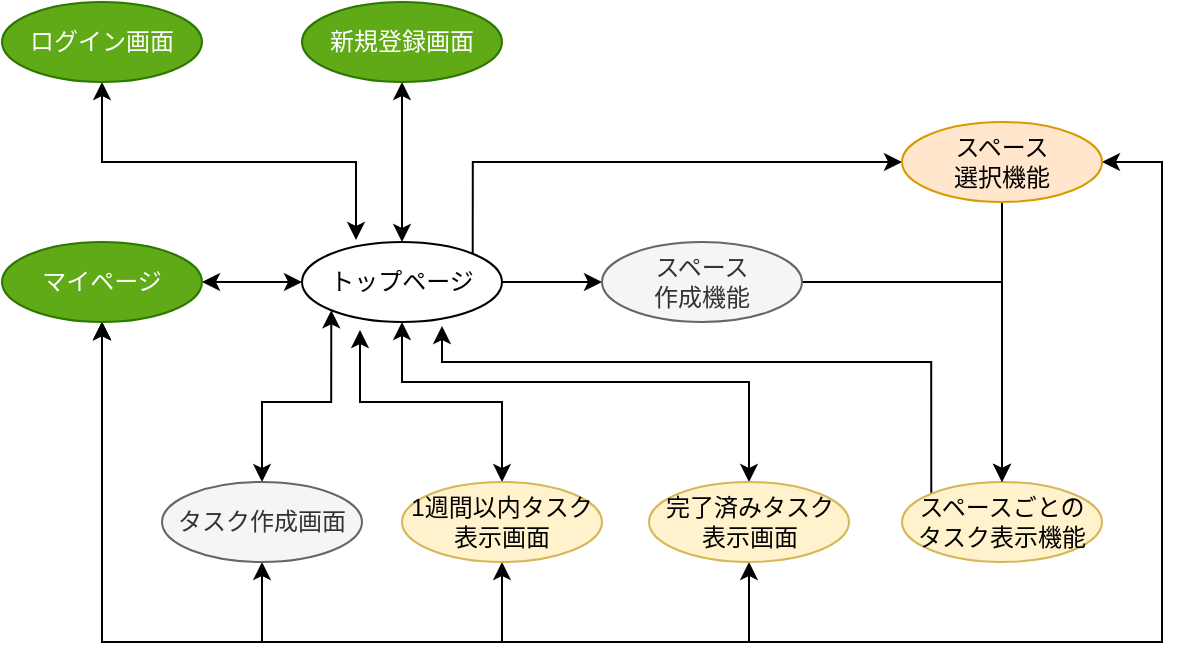 <mxfile>
    <diagram id="7wzxexcvEl_biFeVfQ8z" name="ページ1">
        <mxGraphModel dx="493" dy="751" grid="1" gridSize="10" guides="1" tooltips="1" connect="1" arrows="1" fold="1" page="1" pageScale="1" pageWidth="827" pageHeight="1169" math="0" shadow="0">
            <root>
                <mxCell id="0"/>
                <mxCell id="1" parent="0"/>
                <mxCell id="5" style="edgeStyle=orthogonalEdgeStyle;rounded=0;orthogonalLoop=1;jettySize=auto;html=1;entryX=1;entryY=0.5;entryDx=0;entryDy=0;startArrow=classic;startFill=1;" edge="1" parent="1" source="2" target="3">
                    <mxGeometry relative="1" as="geometry"/>
                </mxCell>
                <mxCell id="6" style="edgeStyle=orthogonalEdgeStyle;rounded=0;orthogonalLoop=1;jettySize=auto;html=1;exitX=0.27;exitY=-0.025;exitDx=0;exitDy=0;entryX=0.5;entryY=1;entryDx=0;entryDy=0;startArrow=classic;startFill=1;exitPerimeter=0;" edge="1" parent="1" source="2" target="4">
                    <mxGeometry relative="1" as="geometry">
                        <Array as="points">
                            <mxPoint x="267" y="480"/>
                            <mxPoint x="140" y="480"/>
                        </Array>
                    </mxGeometry>
                </mxCell>
                <mxCell id="11" style="edgeStyle=orthogonalEdgeStyle;rounded=0;orthogonalLoop=1;jettySize=auto;html=1;exitX=0.5;exitY=0;exitDx=0;exitDy=0;entryX=0.5;entryY=1;entryDx=0;entryDy=0;startArrow=classic;startFill=1;" edge="1" parent="1" source="2" target="10">
                    <mxGeometry relative="1" as="geometry"/>
                </mxCell>
                <mxCell id="28" style="edgeStyle=orthogonalEdgeStyle;rounded=0;orthogonalLoop=1;jettySize=auto;html=1;entryX=0;entryY=0.5;entryDx=0;entryDy=0;startArrow=none;startFill=0;" edge="1" parent="1" source="2" target="24">
                    <mxGeometry relative="1" as="geometry"/>
                </mxCell>
                <mxCell id="30" style="edgeStyle=orthogonalEdgeStyle;rounded=0;orthogonalLoop=1;jettySize=auto;html=1;exitX=1;exitY=0;exitDx=0;exitDy=0;entryX=0;entryY=0.5;entryDx=0;entryDy=0;startArrow=none;startFill=0;" edge="1" parent="1" source="2" target="23">
                    <mxGeometry relative="1" as="geometry">
                        <Array as="points">
                            <mxPoint x="325" y="480"/>
                        </Array>
                    </mxGeometry>
                </mxCell>
                <mxCell id="2" value="トップページ" style="ellipse;whiteSpace=wrap;html=1;align=center;" vertex="1" parent="1">
                    <mxGeometry x="240" y="520" width="100" height="40" as="geometry"/>
                </mxCell>
                <mxCell id="19" style="edgeStyle=orthogonalEdgeStyle;rounded=0;orthogonalLoop=1;jettySize=auto;html=1;entryX=0.5;entryY=1;entryDx=0;entryDy=0;startArrow=classic;startFill=1;" edge="1" parent="1" source="3" target="12">
                    <mxGeometry relative="1" as="geometry">
                        <Array as="points">
                            <mxPoint x="140" y="720"/>
                            <mxPoint x="220" y="720"/>
                        </Array>
                    </mxGeometry>
                </mxCell>
                <mxCell id="20" style="edgeStyle=orthogonalEdgeStyle;rounded=0;orthogonalLoop=1;jettySize=auto;html=1;exitX=0.5;exitY=1;exitDx=0;exitDy=0;entryX=0.5;entryY=1;entryDx=0;entryDy=0;startArrow=classic;startFill=1;" edge="1" parent="1" source="3" target="13">
                    <mxGeometry relative="1" as="geometry">
                        <Array as="points">
                            <mxPoint x="140" y="720"/>
                            <mxPoint x="340" y="720"/>
                        </Array>
                    </mxGeometry>
                </mxCell>
                <mxCell id="21" style="edgeStyle=orthogonalEdgeStyle;rounded=0;orthogonalLoop=1;jettySize=auto;html=1;exitX=0.5;exitY=1;exitDx=0;exitDy=0;entryX=0.5;entryY=1;entryDx=0;entryDy=0;startArrow=classic;startFill=1;" edge="1" parent="1" source="3" target="14">
                    <mxGeometry relative="1" as="geometry">
                        <Array as="points">
                            <mxPoint x="140" y="720"/>
                            <mxPoint x="464" y="720"/>
                        </Array>
                    </mxGeometry>
                </mxCell>
                <mxCell id="25" style="edgeStyle=orthogonalEdgeStyle;rounded=0;orthogonalLoop=1;jettySize=auto;html=1;exitX=0.5;exitY=1;exitDx=0;exitDy=0;entryX=1;entryY=0.5;entryDx=0;entryDy=0;startArrow=classic;startFill=1;" edge="1" parent="1" source="3" target="23">
                    <mxGeometry relative="1" as="geometry">
                        <Array as="points">
                            <mxPoint x="140" y="720"/>
                            <mxPoint x="670" y="720"/>
                            <mxPoint x="670" y="480"/>
                        </Array>
                    </mxGeometry>
                </mxCell>
                <mxCell id="3" value="マイページ" style="ellipse;whiteSpace=wrap;html=1;align=center;fillColor=#60a917;strokeColor=#2D7600;fontColor=#ffffff;" vertex="1" parent="1">
                    <mxGeometry x="90" y="520" width="100" height="40" as="geometry"/>
                </mxCell>
                <mxCell id="4" value="ログイン画面" style="ellipse;whiteSpace=wrap;html=1;align=center;fillColor=#60a917;strokeColor=#2D7600;fontColor=#ffffff;" vertex="1" parent="1">
                    <mxGeometry x="90" y="400" width="100" height="40" as="geometry"/>
                </mxCell>
                <mxCell id="10" value="新規登録画面" style="ellipse;whiteSpace=wrap;html=1;align=center;fillColor=#60a917;strokeColor=#2D7600;fontColor=#ffffff;" vertex="1" parent="1">
                    <mxGeometry x="240" y="400" width="100" height="40" as="geometry"/>
                </mxCell>
                <mxCell id="16" style="edgeStyle=orthogonalEdgeStyle;rounded=0;orthogonalLoop=1;jettySize=auto;html=1;exitX=0.5;exitY=0;exitDx=0;exitDy=0;entryX=0;entryY=1;entryDx=0;entryDy=0;startArrow=classic;startFill=1;" edge="1" parent="1" source="12" target="2">
                    <mxGeometry relative="1" as="geometry"/>
                </mxCell>
                <mxCell id="12" value="タスク作成画面" style="ellipse;whiteSpace=wrap;html=1;align=center;fillColor=#f5f5f5;strokeColor=#666666;fontColor=#333333;" vertex="1" parent="1">
                    <mxGeometry x="170" y="640" width="100" height="40" as="geometry"/>
                </mxCell>
                <mxCell id="17" style="edgeStyle=orthogonalEdgeStyle;rounded=0;orthogonalLoop=1;jettySize=auto;html=1;exitX=0.5;exitY=0;exitDx=0;exitDy=0;startArrow=classic;startFill=1;entryX=0.29;entryY=1.1;entryDx=0;entryDy=0;entryPerimeter=0;" edge="1" parent="1" source="13" target="2">
                    <mxGeometry relative="1" as="geometry">
                        <mxPoint x="269" y="590" as="targetPoint"/>
                    </mxGeometry>
                </mxCell>
                <mxCell id="13" value="1週間以内タスク表示画面" style="ellipse;whiteSpace=wrap;html=1;align=center;fillColor=#fff2cc;strokeColor=#d6b656;labelBackgroundColor=none;fontColor=#000000;" vertex="1" parent="1">
                    <mxGeometry x="290" y="640" width="100" height="40" as="geometry"/>
                </mxCell>
                <mxCell id="18" style="edgeStyle=orthogonalEdgeStyle;rounded=0;orthogonalLoop=1;jettySize=auto;html=1;exitX=0.5;exitY=0;exitDx=0;exitDy=0;entryX=0.5;entryY=1;entryDx=0;entryDy=0;startArrow=classic;startFill=1;" edge="1" parent="1" source="14" target="2">
                    <mxGeometry relative="1" as="geometry">
                        <Array as="points">
                            <mxPoint x="464" y="590"/>
                            <mxPoint x="290" y="590"/>
                        </Array>
                    </mxGeometry>
                </mxCell>
                <mxCell id="14" value="完了済みタスク&lt;br&gt;表示画面" style="ellipse;whiteSpace=wrap;html=1;align=center;fillColor=#fff2cc;strokeColor=#d6b656;labelBackgroundColor=none;fontColor=#000000;" vertex="1" parent="1">
                    <mxGeometry x="413.5" y="640" width="100" height="40" as="geometry"/>
                </mxCell>
                <mxCell id="32" style="edgeStyle=orthogonalEdgeStyle;rounded=0;orthogonalLoop=1;jettySize=auto;html=1;exitX=0;exitY=0;exitDx=0;exitDy=0;startArrow=none;startFill=0;fontColor=#000000;entryX=0.7;entryY=1.05;entryDx=0;entryDy=0;entryPerimeter=0;" edge="1" parent="1" source="22" target="2">
                    <mxGeometry relative="1" as="geometry">
                        <mxPoint x="310" y="570" as="targetPoint"/>
                        <Array as="points">
                            <mxPoint x="555" y="580"/>
                            <mxPoint x="310" y="580"/>
                        </Array>
                    </mxGeometry>
                </mxCell>
                <mxCell id="22" value="スペースごとの&lt;br&gt;タスク表示機能" style="ellipse;whiteSpace=wrap;html=1;align=center;fillColor=#fff2cc;strokeColor=#d6b656;labelBackgroundColor=none;fontColor=#000000;" vertex="1" parent="1">
                    <mxGeometry x="540" y="640" width="100" height="40" as="geometry"/>
                </mxCell>
                <mxCell id="31" style="edgeStyle=orthogonalEdgeStyle;rounded=0;orthogonalLoop=1;jettySize=auto;html=1;exitX=0.5;exitY=1;exitDx=0;exitDy=0;startArrow=none;startFill=0;" edge="1" parent="1" source="23">
                    <mxGeometry relative="1" as="geometry">
                        <mxPoint x="590" y="640" as="targetPoint"/>
                    </mxGeometry>
                </mxCell>
                <mxCell id="23" value="スペース&lt;br&gt;選択機能" style="ellipse;whiteSpace=wrap;html=1;align=center;fillColor=#ffe6cc;strokeColor=#d79b00;fontColor=#000000;" vertex="1" parent="1">
                    <mxGeometry x="540" y="460" width="100" height="40" as="geometry"/>
                </mxCell>
                <mxCell id="29" style="edgeStyle=orthogonalEdgeStyle;rounded=0;orthogonalLoop=1;jettySize=auto;html=1;exitX=1;exitY=0.5;exitDx=0;exitDy=0;startArrow=none;startFill=0;" edge="1" parent="1" source="24" target="22">
                    <mxGeometry relative="1" as="geometry"/>
                </mxCell>
                <mxCell id="24" value="スペース&lt;br&gt;作成機能" style="ellipse;whiteSpace=wrap;html=1;align=center;fillColor=#f5f5f5;strokeColor=#666666;fontColor=#333333;" vertex="1" parent="1">
                    <mxGeometry x="390" y="520" width="100" height="40" as="geometry"/>
                </mxCell>
            </root>
        </mxGraphModel>
    </diagram>
</mxfile>